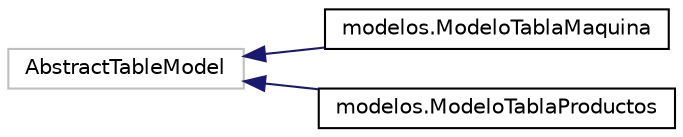 digraph "Graphical Class Hierarchy"
{
  edge [fontname="Helvetica",fontsize="10",labelfontname="Helvetica",labelfontsize="10"];
  node [fontname="Helvetica",fontsize="10",shape=record];
  rankdir="LR";
  Node38 [label="AbstractTableModel",height=0.2,width=0.4,color="grey75", fillcolor="white", style="filled"];
  Node38 -> Node0 [dir="back",color="midnightblue",fontsize="10",style="solid",fontname="Helvetica"];
  Node0 [label="modelos.ModeloTablaMaquina",height=0.2,width=0.4,color="black", fillcolor="white", style="filled",URL="$classmodelos_1_1_modelo_tabla_maquina.html"];
  Node38 -> Node40 [dir="back",color="midnightblue",fontsize="10",style="solid",fontname="Helvetica"];
  Node40 [label="modelos.ModeloTablaProductos",height=0.2,width=0.4,color="black", fillcolor="white", style="filled",URL="$classmodelos_1_1_modelo_tabla_productos.html"];
}
